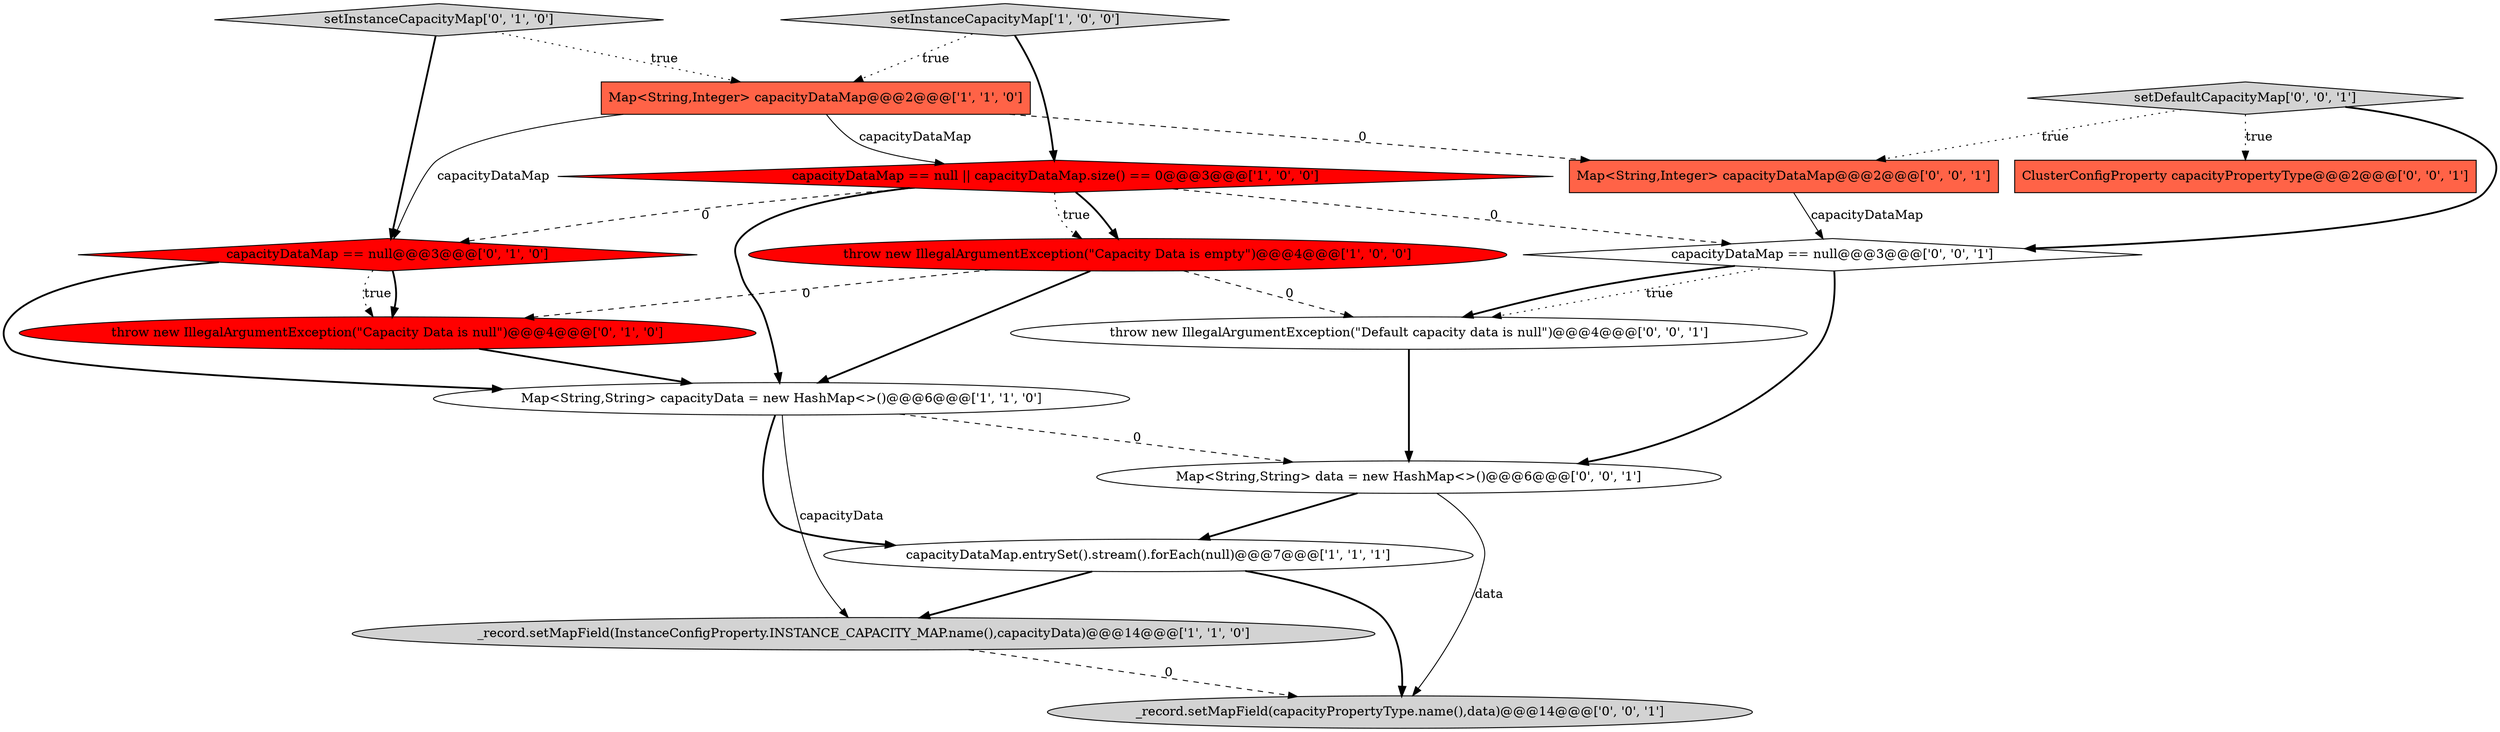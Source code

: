 digraph {
2 [style = filled, label = "throw new IllegalArgumentException(\"Capacity Data is empty\")@@@4@@@['1', '0', '0']", fillcolor = red, shape = ellipse image = "AAA1AAABBB1BBB"];
14 [style = filled, label = "capacityDataMap == null@@@3@@@['0', '0', '1']", fillcolor = white, shape = diamond image = "AAA0AAABBB3BBB"];
5 [style = filled, label = "capacityDataMap.entrySet().stream().forEach(null)@@@7@@@['1', '1', '1']", fillcolor = white, shape = ellipse image = "AAA0AAABBB1BBB"];
11 [style = filled, label = "_record.setMapField(capacityPropertyType.name(),data)@@@14@@@['0', '0', '1']", fillcolor = lightgray, shape = ellipse image = "AAA0AAABBB3BBB"];
7 [style = filled, label = "setInstanceCapacityMap['0', '1', '0']", fillcolor = lightgray, shape = diamond image = "AAA0AAABBB2BBB"];
1 [style = filled, label = "_record.setMapField(InstanceConfigProperty.INSTANCE_CAPACITY_MAP.name(),capacityData)@@@14@@@['1', '1', '0']", fillcolor = lightgray, shape = ellipse image = "AAA0AAABBB1BBB"];
9 [style = filled, label = "capacityDataMap == null@@@3@@@['0', '1', '0']", fillcolor = red, shape = diamond image = "AAA1AAABBB2BBB"];
13 [style = filled, label = "throw new IllegalArgumentException(\"Default capacity data is null\")@@@4@@@['0', '0', '1']", fillcolor = white, shape = ellipse image = "AAA0AAABBB3BBB"];
16 [style = filled, label = "Map<String,Integer> capacityDataMap@@@2@@@['0', '0', '1']", fillcolor = tomato, shape = box image = "AAA0AAABBB3BBB"];
4 [style = filled, label = "setInstanceCapacityMap['1', '0', '0']", fillcolor = lightgray, shape = diamond image = "AAA0AAABBB1BBB"];
8 [style = filled, label = "throw new IllegalArgumentException(\"Capacity Data is null\")@@@4@@@['0', '1', '0']", fillcolor = red, shape = ellipse image = "AAA1AAABBB2BBB"];
6 [style = filled, label = "capacityDataMap == null || capacityDataMap.size() == 0@@@3@@@['1', '0', '0']", fillcolor = red, shape = diamond image = "AAA1AAABBB1BBB"];
12 [style = filled, label = "setDefaultCapacityMap['0', '0', '1']", fillcolor = lightgray, shape = diamond image = "AAA0AAABBB3BBB"];
15 [style = filled, label = "ClusterConfigProperty capacityPropertyType@@@2@@@['0', '0', '1']", fillcolor = tomato, shape = box image = "AAA0AAABBB3BBB"];
3 [style = filled, label = "Map<String,String> capacityData = new HashMap<>()@@@6@@@['1', '1', '0']", fillcolor = white, shape = ellipse image = "AAA0AAABBB1BBB"];
0 [style = filled, label = "Map<String,Integer> capacityDataMap@@@2@@@['1', '1', '0']", fillcolor = tomato, shape = box image = "AAA0AAABBB1BBB"];
10 [style = filled, label = "Map<String,String> data = new HashMap<>()@@@6@@@['0', '0', '1']", fillcolor = white, shape = ellipse image = "AAA0AAABBB3BBB"];
0->6 [style = solid, label="capacityDataMap"];
13->10 [style = bold, label=""];
6->3 [style = bold, label=""];
10->11 [style = solid, label="data"];
3->1 [style = solid, label="capacityData"];
4->6 [style = bold, label=""];
2->3 [style = bold, label=""];
4->0 [style = dotted, label="true"];
8->3 [style = bold, label=""];
6->9 [style = dashed, label="0"];
0->16 [style = dashed, label="0"];
12->15 [style = dotted, label="true"];
14->10 [style = bold, label=""];
6->14 [style = dashed, label="0"];
7->0 [style = dotted, label="true"];
9->8 [style = bold, label=""];
2->8 [style = dashed, label="0"];
14->13 [style = dotted, label="true"];
16->14 [style = solid, label="capacityDataMap"];
6->2 [style = bold, label=""];
9->8 [style = dotted, label="true"];
7->9 [style = bold, label=""];
5->1 [style = bold, label=""];
3->5 [style = bold, label=""];
6->2 [style = dotted, label="true"];
10->5 [style = bold, label=""];
12->16 [style = dotted, label="true"];
2->13 [style = dashed, label="0"];
1->11 [style = dashed, label="0"];
12->14 [style = bold, label=""];
9->3 [style = bold, label=""];
5->11 [style = bold, label=""];
3->10 [style = dashed, label="0"];
14->13 [style = bold, label=""];
0->9 [style = solid, label="capacityDataMap"];
}
